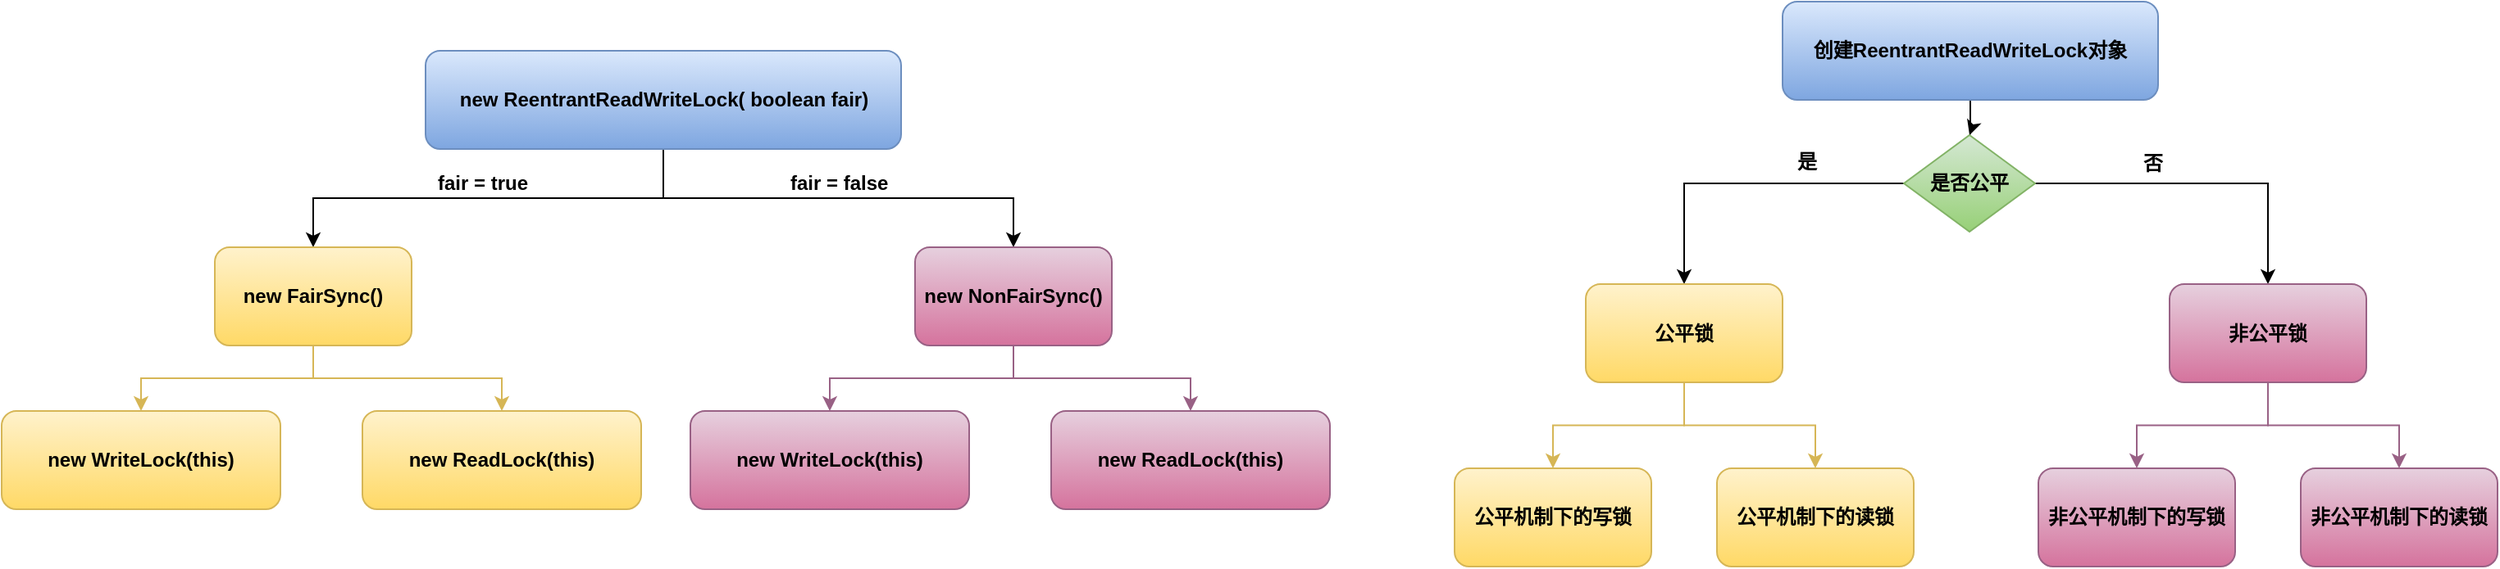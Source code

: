 <mxfile version="10.7.9" type="device"><diagram id="lvIy5n_4lZN20w4iaQQq" name="第 1 页"><mxGraphModel dx="1640" dy="969" grid="1" gridSize="10" guides="1" tooltips="1" connect="1" arrows="1" fold="1" page="1" pageScale="1" pageWidth="827" pageHeight="1169" math="0" shadow="0"><root><mxCell id="0"/><mxCell id="1" parent="0"/><mxCell id="rkAMN88dblWCiaOKUKQ_-19" style="edgeStyle=orthogonalEdgeStyle;rounded=0;orthogonalLoop=1;jettySize=auto;html=1;exitX=0.5;exitY=1;exitDx=0;exitDy=0;fontFamily=Helvetica;fontStyle=1" edge="1" parent="1" source="rkAMN88dblWCiaOKUKQ_-1" target="rkAMN88dblWCiaOKUKQ_-2"><mxGeometry relative="1" as="geometry"/></mxCell><mxCell id="rkAMN88dblWCiaOKUKQ_-20" style="edgeStyle=orthogonalEdgeStyle;rounded=0;orthogonalLoop=1;jettySize=auto;html=1;exitX=0.5;exitY=1;exitDx=0;exitDy=0;fontFamily=Helvetica;fontStyle=1" edge="1" parent="1" source="rkAMN88dblWCiaOKUKQ_-1" target="rkAMN88dblWCiaOKUKQ_-3"><mxGeometry relative="1" as="geometry"/></mxCell><mxCell id="rkAMN88dblWCiaOKUKQ_-1" value="new&amp;nbsp;ReentrantReadWriteLock( boolean fair)" style="rounded=1;whiteSpace=wrap;html=1;fontStyle=1;fontFamily=Helvetica;gradientColor=#7ea6e0;fillColor=#dae8fc;strokeColor=#6c8ebf;" vertex="1" parent="1"><mxGeometry x="298.5" y="100" width="290" height="60" as="geometry"/></mxCell><mxCell id="rkAMN88dblWCiaOKUKQ_-21" style="edgeStyle=orthogonalEdgeStyle;rounded=0;orthogonalLoop=1;jettySize=auto;html=1;exitX=0.5;exitY=1;exitDx=0;exitDy=0;fontFamily=Helvetica;fontStyle=1;gradientColor=#ffd966;fillColor=#fff2cc;strokeColor=#d6b656;" edge="1" parent="1" source="rkAMN88dblWCiaOKUKQ_-2" target="rkAMN88dblWCiaOKUKQ_-17"><mxGeometry relative="1" as="geometry"/></mxCell><mxCell id="rkAMN88dblWCiaOKUKQ_-22" style="edgeStyle=orthogonalEdgeStyle;rounded=0;orthogonalLoop=1;jettySize=auto;html=1;exitX=0.5;exitY=1;exitDx=0;exitDy=0;entryX=0.5;entryY=0;entryDx=0;entryDy=0;fontFamily=Helvetica;fontStyle=1;gradientColor=#ffd966;fillColor=#fff2cc;strokeColor=#d6b656;" edge="1" parent="1" source="rkAMN88dblWCiaOKUKQ_-2" target="rkAMN88dblWCiaOKUKQ_-18"><mxGeometry relative="1" as="geometry"/></mxCell><mxCell id="rkAMN88dblWCiaOKUKQ_-2" value="new FairSync()" style="rounded=1;whiteSpace=wrap;html=1;fontStyle=1;fontFamily=Helvetica;gradientColor=#ffd966;fillColor=#fff2cc;strokeColor=#d6b656;" vertex="1" parent="1"><mxGeometry x="170" y="220" width="120" height="60" as="geometry"/></mxCell><mxCell id="rkAMN88dblWCiaOKUKQ_-23" style="edgeStyle=orthogonalEdgeStyle;rounded=0;orthogonalLoop=1;jettySize=auto;html=1;exitX=0.5;exitY=1;exitDx=0;exitDy=0;fontFamily=Helvetica;fontStyle=1;gradientColor=#d5739d;fillColor=#e6d0de;strokeColor=#996185;" edge="1" parent="1" source="rkAMN88dblWCiaOKUKQ_-3" target="rkAMN88dblWCiaOKUKQ_-15"><mxGeometry relative="1" as="geometry"/></mxCell><mxCell id="rkAMN88dblWCiaOKUKQ_-24" style="edgeStyle=orthogonalEdgeStyle;rounded=0;orthogonalLoop=1;jettySize=auto;html=1;exitX=0.5;exitY=1;exitDx=0;exitDy=0;fontFamily=Helvetica;fontStyle=1;gradientColor=#d5739d;fillColor=#e6d0de;strokeColor=#996185;" edge="1" parent="1" source="rkAMN88dblWCiaOKUKQ_-3" target="rkAMN88dblWCiaOKUKQ_-16"><mxGeometry relative="1" as="geometry"/></mxCell><mxCell id="rkAMN88dblWCiaOKUKQ_-3" value="new NonFairSync()" style="rounded=1;whiteSpace=wrap;html=1;fontStyle=1;fontFamily=Helvetica;gradientColor=#d5739d;fillColor=#e6d0de;strokeColor=#996185;" vertex="1" parent="1"><mxGeometry x="597" y="220" width="120" height="60" as="geometry"/></mxCell><mxCell id="rkAMN88dblWCiaOKUKQ_-27" style="edgeStyle=orthogonalEdgeStyle;rounded=0;orthogonalLoop=1;jettySize=auto;html=1;exitX=0.5;exitY=1;exitDx=0;exitDy=0;fontFamily=Helvetica;" edge="1" parent="1" source="rkAMN88dblWCiaOKUKQ_-7" target="rkAMN88dblWCiaOKUKQ_-8"><mxGeometry relative="1" as="geometry"/></mxCell><mxCell id="rkAMN88dblWCiaOKUKQ_-7" value="创建&lt;span&gt;ReentrantReadWriteLock&lt;/span&gt;对象" style="rounded=1;whiteSpace=wrap;html=1;fontStyle=1;fontFamily=Helvetica;gradientColor=#7ea6e0;fillColor=#dae8fc;strokeColor=#6c8ebf;" vertex="1" parent="1"><mxGeometry x="1126" y="70" width="229" height="60" as="geometry"/></mxCell><mxCell id="rkAMN88dblWCiaOKUKQ_-28" style="edgeStyle=orthogonalEdgeStyle;rounded=0;orthogonalLoop=1;jettySize=auto;html=1;exitX=0;exitY=0.5;exitDx=0;exitDy=0;entryX=0.5;entryY=0;entryDx=0;entryDy=0;fontFamily=Helvetica;" edge="1" parent="1" source="rkAMN88dblWCiaOKUKQ_-8" target="rkAMN88dblWCiaOKUKQ_-9"><mxGeometry relative="1" as="geometry"/></mxCell><mxCell id="rkAMN88dblWCiaOKUKQ_-29" style="edgeStyle=orthogonalEdgeStyle;rounded=0;orthogonalLoop=1;jettySize=auto;html=1;exitX=1;exitY=0.5;exitDx=0;exitDy=0;entryX=0.5;entryY=0;entryDx=0;entryDy=0;fontFamily=Helvetica;" edge="1" parent="1" source="rkAMN88dblWCiaOKUKQ_-8" target="rkAMN88dblWCiaOKUKQ_-10"><mxGeometry relative="1" as="geometry"/></mxCell><mxCell id="rkAMN88dblWCiaOKUKQ_-8" value="是否公平" style="rhombus;whiteSpace=wrap;html=1;fontStyle=1;fontFamily=Helvetica;gradientColor=#97d077;fillColor=#d5e8d4;strokeColor=#82b366;" vertex="1" parent="1"><mxGeometry x="1200" y="151.5" width="80" height="59" as="geometry"/></mxCell><mxCell id="rkAMN88dblWCiaOKUKQ_-30" style="edgeStyle=orthogonalEdgeStyle;rounded=0;orthogonalLoop=1;jettySize=auto;html=1;exitX=0.5;exitY=1;exitDx=0;exitDy=0;entryX=0.5;entryY=0;entryDx=0;entryDy=0;fontFamily=Helvetica;fillColor=#fff2cc;strokeColor=#d6b656;gradientColor=#ffd966;" edge="1" parent="1" source="rkAMN88dblWCiaOKUKQ_-9" target="rkAMN88dblWCiaOKUKQ_-11"><mxGeometry relative="1" as="geometry"/></mxCell><mxCell id="rkAMN88dblWCiaOKUKQ_-31" style="edgeStyle=orthogonalEdgeStyle;rounded=0;orthogonalLoop=1;jettySize=auto;html=1;exitX=0.5;exitY=1;exitDx=0;exitDy=0;fontFamily=Helvetica;fillColor=#fff2cc;strokeColor=#d6b656;gradientColor=#ffd966;" edge="1" parent="1" source="rkAMN88dblWCiaOKUKQ_-9" target="rkAMN88dblWCiaOKUKQ_-12"><mxGeometry relative="1" as="geometry"/></mxCell><mxCell id="rkAMN88dblWCiaOKUKQ_-9" value="公平锁" style="rounded=1;whiteSpace=wrap;html=1;fontStyle=1;fontFamily=Helvetica;fillColor=#fff2cc;strokeColor=#d6b656;gradientColor=#ffd966;" vertex="1" parent="1"><mxGeometry x="1006" y="242.5" width="120" height="60" as="geometry"/></mxCell><mxCell id="rkAMN88dblWCiaOKUKQ_-32" style="edgeStyle=orthogonalEdgeStyle;rounded=0;orthogonalLoop=1;jettySize=auto;html=1;exitX=0.5;exitY=1;exitDx=0;exitDy=0;entryX=0.5;entryY=0;entryDx=0;entryDy=0;fontFamily=Helvetica;gradientColor=#d5739d;fillColor=#e6d0de;strokeColor=#996185;" edge="1" parent="1" source="rkAMN88dblWCiaOKUKQ_-10" target="rkAMN88dblWCiaOKUKQ_-13"><mxGeometry relative="1" as="geometry"/></mxCell><mxCell id="rkAMN88dblWCiaOKUKQ_-33" style="edgeStyle=orthogonalEdgeStyle;rounded=0;orthogonalLoop=1;jettySize=auto;html=1;exitX=0.5;exitY=1;exitDx=0;exitDy=0;fontFamily=Helvetica;gradientColor=#d5739d;fillColor=#e6d0de;strokeColor=#996185;" edge="1" parent="1" source="rkAMN88dblWCiaOKUKQ_-10" target="rkAMN88dblWCiaOKUKQ_-14"><mxGeometry relative="1" as="geometry"/></mxCell><mxCell id="rkAMN88dblWCiaOKUKQ_-10" value="非公平锁" style="rounded=1;whiteSpace=wrap;html=1;fontStyle=1;fontFamily=Helvetica;gradientColor=#d5739d;fillColor=#e6d0de;strokeColor=#996185;" vertex="1" parent="1"><mxGeometry x="1362" y="242.5" width="120" height="60" as="geometry"/></mxCell><mxCell id="rkAMN88dblWCiaOKUKQ_-11" value="公平机制下的写锁" style="rounded=1;whiteSpace=wrap;html=1;fontStyle=1;fontFamily=Helvetica;fillColor=#fff2cc;strokeColor=#d6b656;gradientColor=#ffd966;" vertex="1" parent="1"><mxGeometry x="926" y="355" width="120" height="60" as="geometry"/></mxCell><mxCell id="rkAMN88dblWCiaOKUKQ_-12" value="&lt;span&gt;公平机制下的读锁&lt;/span&gt;" style="rounded=1;whiteSpace=wrap;html=1;fontStyle=1;fontFamily=Helvetica;fillColor=#fff2cc;strokeColor=#d6b656;gradientColor=#ffd966;" vertex="1" parent="1"><mxGeometry x="1086" y="355" width="120" height="60" as="geometry"/></mxCell><mxCell id="rkAMN88dblWCiaOKUKQ_-13" value="非公平机制下的写锁" style="rounded=1;whiteSpace=wrap;html=1;fontStyle=1;fontFamily=Helvetica;gradientColor=#d5739d;fillColor=#e6d0de;strokeColor=#996185;" vertex="1" parent="1"><mxGeometry x="1282" y="355" width="120" height="60" as="geometry"/></mxCell><mxCell id="rkAMN88dblWCiaOKUKQ_-14" value="&lt;span&gt;非公平机制下的读锁&lt;/span&gt;" style="rounded=1;whiteSpace=wrap;html=1;fontStyle=1;fontFamily=Helvetica;gradientColor=#d5739d;fillColor=#e6d0de;strokeColor=#996185;" vertex="1" parent="1"><mxGeometry x="1442" y="355" width="120" height="60" as="geometry"/></mxCell><mxCell id="rkAMN88dblWCiaOKUKQ_-15" value="&lt;div&gt;&lt;span&gt;new WriteLock(this)&lt;/span&gt;&lt;/div&gt;" style="rounded=1;whiteSpace=wrap;html=1;fontStyle=1;fontFamily=Helvetica;gradientColor=#d5739d;fillColor=#e6d0de;strokeColor=#996185;" vertex="1" parent="1"><mxGeometry x="460" y="320" width="170" height="60" as="geometry"/></mxCell><mxCell id="rkAMN88dblWCiaOKUKQ_-16" value="&lt;div&gt;&lt;span&gt;new ReadLock(this)&lt;/span&gt;&lt;/div&gt;" style="rounded=1;whiteSpace=wrap;html=1;fontStyle=1;fontFamily=Helvetica;gradientColor=#d5739d;fillColor=#e6d0de;strokeColor=#996185;" vertex="1" parent="1"><mxGeometry x="680" y="320" width="170" height="60" as="geometry"/></mxCell><mxCell id="rkAMN88dblWCiaOKUKQ_-17" value="&lt;div&gt;&lt;span&gt;new WriteLock(this)&lt;/span&gt;&lt;/div&gt;" style="rounded=1;whiteSpace=wrap;html=1;fontStyle=1;fontFamily=Helvetica;gradientColor=#ffd966;fillColor=#fff2cc;strokeColor=#d6b656;" vertex="1" parent="1"><mxGeometry x="40" y="320" width="170" height="60" as="geometry"/></mxCell><mxCell id="rkAMN88dblWCiaOKUKQ_-18" value="&lt;div&gt;&lt;span&gt;new ReadLock(this)&lt;/span&gt;&lt;/div&gt;" style="rounded=1;whiteSpace=wrap;html=1;fontStyle=1;fontFamily=Helvetica;gradientColor=#ffd966;fillColor=#fff2cc;strokeColor=#d6b656;" vertex="1" parent="1"><mxGeometry x="260" y="320" width="170" height="60" as="geometry"/></mxCell><mxCell id="rkAMN88dblWCiaOKUKQ_-25" value="fair = true" style="text;html=1;resizable=0;points=[];autosize=1;align=left;verticalAlign=top;spacingTop=-4;fontFamily=Helvetica;fontStyle=1" vertex="1" parent="1"><mxGeometry x="304" y="171" width="70" height="20" as="geometry"/></mxCell><mxCell id="rkAMN88dblWCiaOKUKQ_-26" value="fair = false" style="text;html=1;resizable=0;points=[];autosize=1;align=left;verticalAlign=top;spacingTop=-4;fontFamily=Helvetica;fontStyle=1" vertex="1" parent="1"><mxGeometry x="518.5" y="171" width="70" height="20" as="geometry"/></mxCell><mxCell id="rkAMN88dblWCiaOKUKQ_-34" value="是" style="text;html=1;resizable=0;points=[];autosize=1;align=left;verticalAlign=top;spacingTop=-4;fontFamily=Helvetica;fontStyle=1" vertex="1" parent="1"><mxGeometry x="1133" y="158" width="30" height="20" as="geometry"/></mxCell><mxCell id="rkAMN88dblWCiaOKUKQ_-35" value="否" style="text;html=1;resizable=0;points=[];autosize=1;align=left;verticalAlign=top;spacingTop=-4;fontFamily=Helvetica;fontStyle=1" vertex="1" parent="1"><mxGeometry x="1344" y="159" width="30" height="20" as="geometry"/></mxCell></root></mxGraphModel></diagram></mxfile>